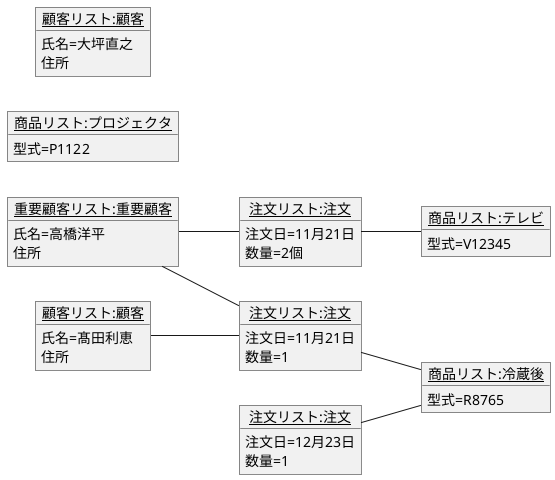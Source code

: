 @startuml 注文のオブジェクト図
    left to right direction
    object "<u>注文リスト:注文</u>" as order1{
        注文日=11月21日
        数量=2個
    }
    
    object "<u>注文リスト:注文</u>" as order2{
        注文日=11月21日
        数量=1
    }

    object "<u>注文リスト:注文</u>" as order3{
        注文日=12月23日
        数量=1
    }

    object "<u>商品リスト:テレビ</u>" as merchandise1{
        型式=V12345
    }

    object "<u>商品リスト:冷蔵後</u>" as merchandise2{
        型式=R8765
    }

    object "<u>商品リスト:プロジェクタ</u>" as merchandise3{
        型式=P1122
    }

    object "<u>顧客リスト:顧客</u>" as customer1{
        氏名=髙田利恵
        住所
    }

    object "<u>顧客リスト:顧客</u>" as customer2{
        氏名=大坪直之
        住所
    }

    object "<u>重要顧客リスト:重要顧客</u>" as importantcustomer{
        氏名=高橋洋平
        住所
    }

    order1 -- merchandise1
    order2 -- merchandise2
    order3 -- merchandise2
    importantcustomer -- order1
    importantcustomer -- order2
    customer1 -- order2
@enduml